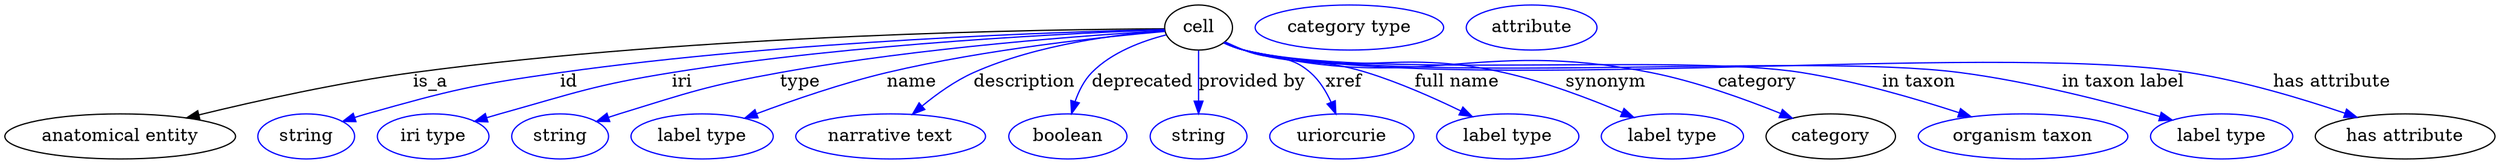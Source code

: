 digraph {
	graph [bb="0,0,1979.1,123"];
	node [label="\N"];
	cell	[height=0.5,
		label=cell,
		pos="948.64,105",
		width=0.75];
	"anatomical entity"	[height=0.5,
		pos="91.642,18",
		width=2.5456];
	cell -> "anatomical entity"	[label=is_a,
		lp="339.64,61.5",
		pos="e,144.67,32.781 921.48,103.97 834.41,103.54 554.61,99.707 325.64,69 267.14,61.155 201.5,46.617 154.67,35.232"];
	id	[color=blue,
		height=0.5,
		label=string,
		pos="239.64,18",
		width=1.0652];
	cell -> id	[color=blue,
		label=id,
		lp="451.64,61.5",
		pos="e,268.63,29.966 921.73,103.44 846.18,101.57 625.77,94.203 444.64,69 374.02,59.174 356.29,55.278 287.64,36 284.54,35.128 281.34,34.158 \
278.14,33.138",
		style=solid];
	iri	[color=blue,
		height=0.5,
		label="iri type",
		pos="340.64,18",
		width=1.2277];
	cell -> iri	[color=blue,
		label=iri,
		lp="538.64,61.5",
		pos="e,374.2,29.94 921.57,103.18 854.78,100.85 676.93,92.726 530.64,69 479.49,60.704 422.14,44.645 383.95,32.959",
		style=solid];
	type	[color=blue,
		height=0.5,
		label=string,
		pos="441.64,18",
		width=1.0652];
	cell -> type	[color=blue,
		label=type,
		lp="632.64,61.5",
		pos="e,470.58,29.953 921.77,102.51 865.04,99.08 729,89.292 616.64,69 558.83,58.559 544.77,53.344 488.64,36 485.88,35.147 483.05,34.229 \
480.2,33.277",
		style=solid];
	name	[color=blue,
		height=0.5,
		label="label type",
		pos="554.64,18",
		width=1.5707];
	cell -> name	[color=blue,
		label=name,
		lp="720.64,61.5",
		pos="e,588.32,32.579 921.91,101.9 876.11,97.938 779.93,87.989 700.64,69 665.45,60.571 626.75,47.117 598.04,36.287",
		style=solid];
	description	[color=blue,
		height=0.5,
		label="narrative text",
		pos="704.64,18",
		width=2.0943];
	cell -> description	[color=blue,
		label=description,
		lp="810.14,61.5",
		pos="e,721.66,35.679 921.7,102.58 885.62,99.84 820.28,91.883 769.64,69 755.13,62.443 740.89,52.071 729.46,42.469",
		style=solid];
	deprecated	[color=blue,
		height=0.5,
		label=boolean,
		pos="844.64,18",
		width=1.2999];
	cell -> deprecated	[color=blue,
		label=deprecated,
		lp="904.14,61.5",
		pos="e,847.56,36.167 922.88,99.123 904.21,94.361 879.56,85.357 863.64,69 857.47,62.659 853.26,54.114 850.41,45.882",
		style=solid];
	"provided by"	[color=blue,
		height=0.5,
		label=string,
		pos="947.64,18",
		width=1.0652];
	cell -> "provided by"	[color=blue,
		label="provided by",
		lp="991.14,61.5",
		pos="e,947.84,36.175 948.44,86.799 948.3,75.163 948.12,59.548 947.96,46.237",
		style=solid];
	xref	[color=blue,
		height=0.5,
		label=uriorcurie,
		pos="1061.6,18",
		width=1.5887];
	cell -> xref	[color=blue,
		label=xref,
		lp="1064.1,61.5",
		pos="e,1057.1,36.412 969.78,93.526 974.62,91.268 979.77,88.969 984.64,87 1007.7,77.674 1019,85.503 1037.6,69 1044.6,62.848 1049.7,54.248 \
1053.4,45.912",
		style=solid];
	"full name"	[color=blue,
		height=0.5,
		label="label type",
		pos="1193.6,18",
		width=1.5707];
	cell -> "full name"	[color=blue,
		label="full name",
		lp="1154.1,61.5",
		pos="e,1165.6,33.9 969.21,93.169 974.16,90.875 979.51,88.652 984.64,87 1026.8,73.431 1040.4,82.19 1082.6,69 1108.1,61.049 1135.5,48.772 \
1156.7,38.373",
		style=solid];
	synonym	[color=blue,
		height=0.5,
		label="label type",
		pos="1324.6,18",
		width=1.5707];
	cell -> synonym	[color=blue,
		label=synonym,
		lp="1272.6,61.5",
		pos="e,1294.2,33.174 969.1,92.813 974.06,90.534 979.44,88.407 984.64,87 1073.8,62.906 1101.6,89.438 1191.6,69 1223.9,61.69 1258.8,48.349 \
1284.7,37.285",
		style=solid];
	category	[height=0.5,
		pos="1450.6,18",
		width=1.4263];
	cell -> category	[color=blue,
		label=category,
		lp="1392.1,61.5",
		pos="e,1420.1,32.619 968.69,92.87 973.76,90.529 979.28,88.359 984.64,87 1124.4,51.551 1167.2,97.232 1308.6,69 1344.1,61.929 1382.6,47.92 \
1410.6,36.525",
		style=solid];
	"in taxon"	[color=blue,
		height=0.5,
		label="organism taxon",
		pos="1603.6,18",
		width=2.3109];
	cell -> "in taxon"	[color=blue,
		label="in taxon",
		lp="1520.6,61.5",
		pos="e,1562.3,33.745 968.68,92.813 973.74,90.474 979.27,88.319 984.64,87 1080.3,63.495 1330.4,84.571 1427.6,69 1470.5,62.146 1517.7,48.383 \
1552.4,37.028",
		style=solid];
	"in taxon label"	[color=blue,
		height=0.5,
		label="label type",
		pos="1761.6,18",
		width=1.5707];
	cell -> "in taxon label"	[color=blue,
		label="in taxon label",
		lp="1683.1,61.5",
		pos="e,1722.2,31.119 968.67,92.779 973.73,90.441 979.27,88.295 984.64,87 1107.6,57.371 1428.2,85.398 1553.6,69 1608.9,61.78 1670.8,45.859 \
1712.6,33.91",
		style=solid];
	"has attribute"	[height=0.5,
		pos="1907.6,18",
		width=1.9859];
	cell -> "has attribute"	[color=blue,
		label="has attribute",
		lp="1849.6,61.5",
		pos="e,1869.4,33.238 968.66,92.75 973.73,90.412 979.26,88.274 984.64,87 1147.1,48.524 1570.7,94.513 1735.6,69 1778.4,62.382 1825.6,48.169 \
1859.7,36.582",
		style=solid];
	"named thing_category"	[color=blue,
		height=0.5,
		label="category type",
		pos="1068.6,105",
		width=2.0762];
	"organismal entity_has attribute"	[color=blue,
		height=0.5,
		label=attribute,
		pos="1213.6,105",
		width=1.4443];
}
